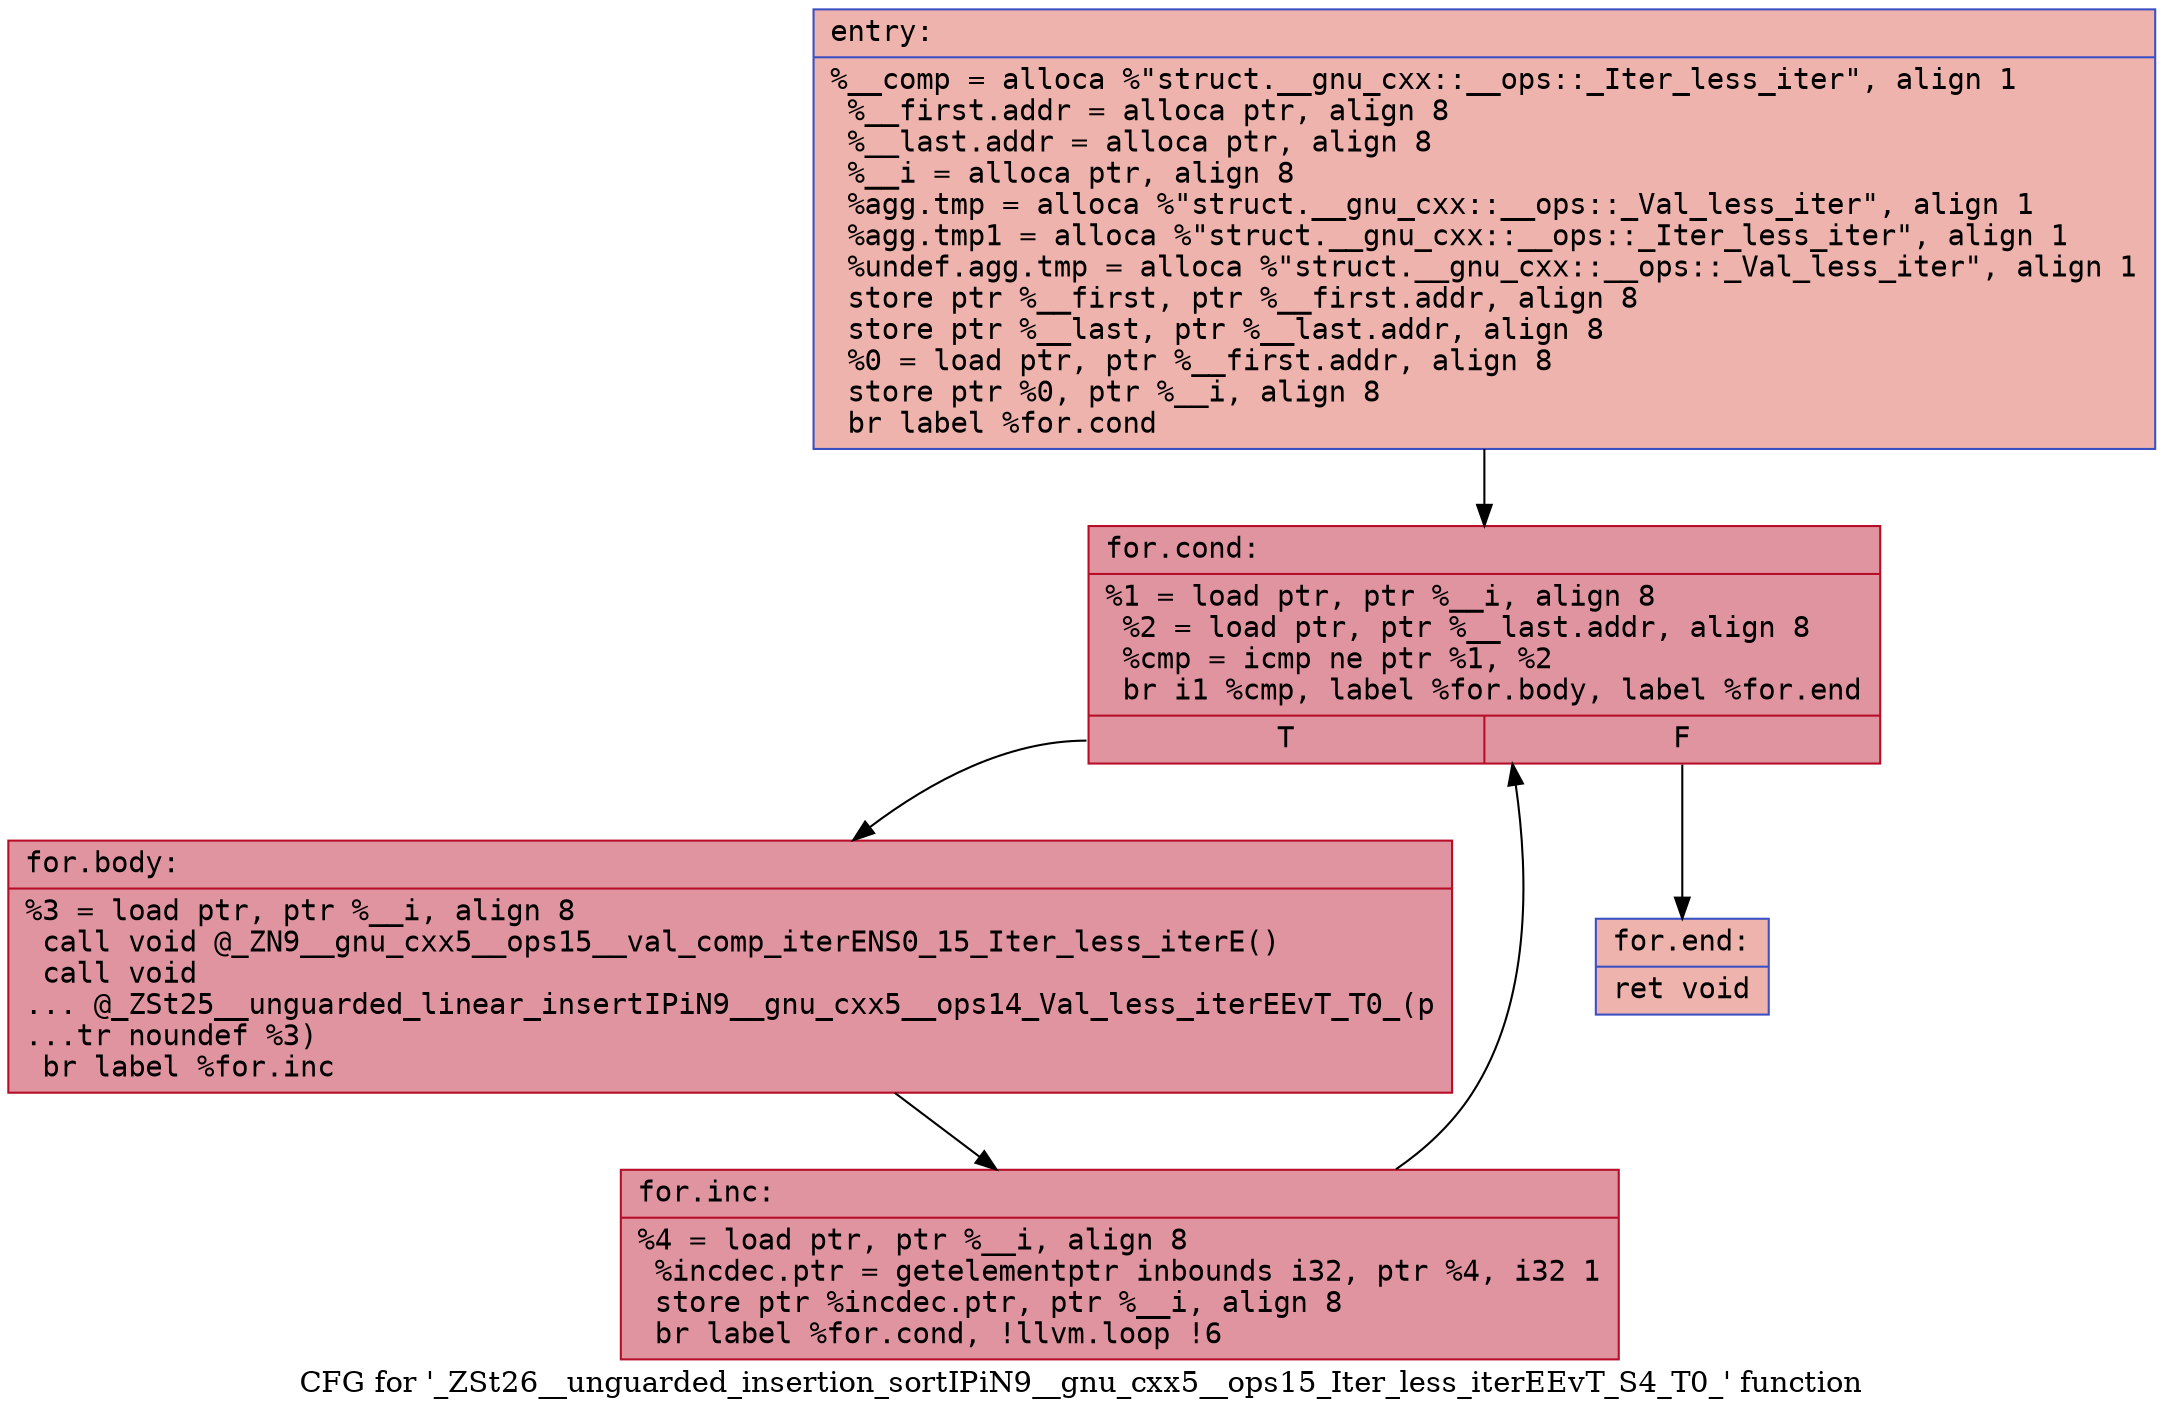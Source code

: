 digraph "CFG for '_ZSt26__unguarded_insertion_sortIPiN9__gnu_cxx5__ops15_Iter_less_iterEEvT_S4_T0_' function" {
	label="CFG for '_ZSt26__unguarded_insertion_sortIPiN9__gnu_cxx5__ops15_Iter_less_iterEEvT_S4_T0_' function";

	Node0x55aea936fd70 [shape=record,color="#3d50c3ff", style=filled, fillcolor="#d6524470" fontname="Courier",label="{entry:\l|  %__comp = alloca %\"struct.__gnu_cxx::__ops::_Iter_less_iter\", align 1\l  %__first.addr = alloca ptr, align 8\l  %__last.addr = alloca ptr, align 8\l  %__i = alloca ptr, align 8\l  %agg.tmp = alloca %\"struct.__gnu_cxx::__ops::_Val_less_iter\", align 1\l  %agg.tmp1 = alloca %\"struct.__gnu_cxx::__ops::_Iter_less_iter\", align 1\l  %undef.agg.tmp = alloca %\"struct.__gnu_cxx::__ops::_Val_less_iter\", align 1\l  store ptr %__first, ptr %__first.addr, align 8\l  store ptr %__last, ptr %__last.addr, align 8\l  %0 = load ptr, ptr %__first.addr, align 8\l  store ptr %0, ptr %__i, align 8\l  br label %for.cond\l}"];
	Node0x55aea936fd70 -> Node0x55aea9370420[tooltip="entry -> for.cond\nProbability 100.00%" ];
	Node0x55aea9370420 [shape=record,color="#b70d28ff", style=filled, fillcolor="#b70d2870" fontname="Courier",label="{for.cond:\l|  %1 = load ptr, ptr %__i, align 8\l  %2 = load ptr, ptr %__last.addr, align 8\l  %cmp = icmp ne ptr %1, %2\l  br i1 %cmp, label %for.body, label %for.end\l|{<s0>T|<s1>F}}"];
	Node0x55aea9370420:s0 -> Node0x55aea93706c0[tooltip="for.cond -> for.body\nProbability 96.88%" ];
	Node0x55aea9370420:s1 -> Node0x55aea93708e0[tooltip="for.cond -> for.end\nProbability 3.12%" ];
	Node0x55aea93706c0 [shape=record,color="#b70d28ff", style=filled, fillcolor="#b70d2870" fontname="Courier",label="{for.body:\l|  %3 = load ptr, ptr %__i, align 8\l  call void @_ZN9__gnu_cxx5__ops15__val_comp_iterENS0_15_Iter_less_iterE()\l  call void\l... @_ZSt25__unguarded_linear_insertIPiN9__gnu_cxx5__ops14_Val_less_iterEEvT_T0_(p\l...tr noundef %3)\l  br label %for.inc\l}"];
	Node0x55aea93706c0 -> Node0x55aea9370c60[tooltip="for.body -> for.inc\nProbability 100.00%" ];
	Node0x55aea9370c60 [shape=record,color="#b70d28ff", style=filled, fillcolor="#b70d2870" fontname="Courier",label="{for.inc:\l|  %4 = load ptr, ptr %__i, align 8\l  %incdec.ptr = getelementptr inbounds i32, ptr %4, i32 1\l  store ptr %incdec.ptr, ptr %__i, align 8\l  br label %for.cond, !llvm.loop !6\l}"];
	Node0x55aea9370c60 -> Node0x55aea9370420[tooltip="for.inc -> for.cond\nProbability 100.00%" ];
	Node0x55aea93708e0 [shape=record,color="#3d50c3ff", style=filled, fillcolor="#d6524470" fontname="Courier",label="{for.end:\l|  ret void\l}"];
}
